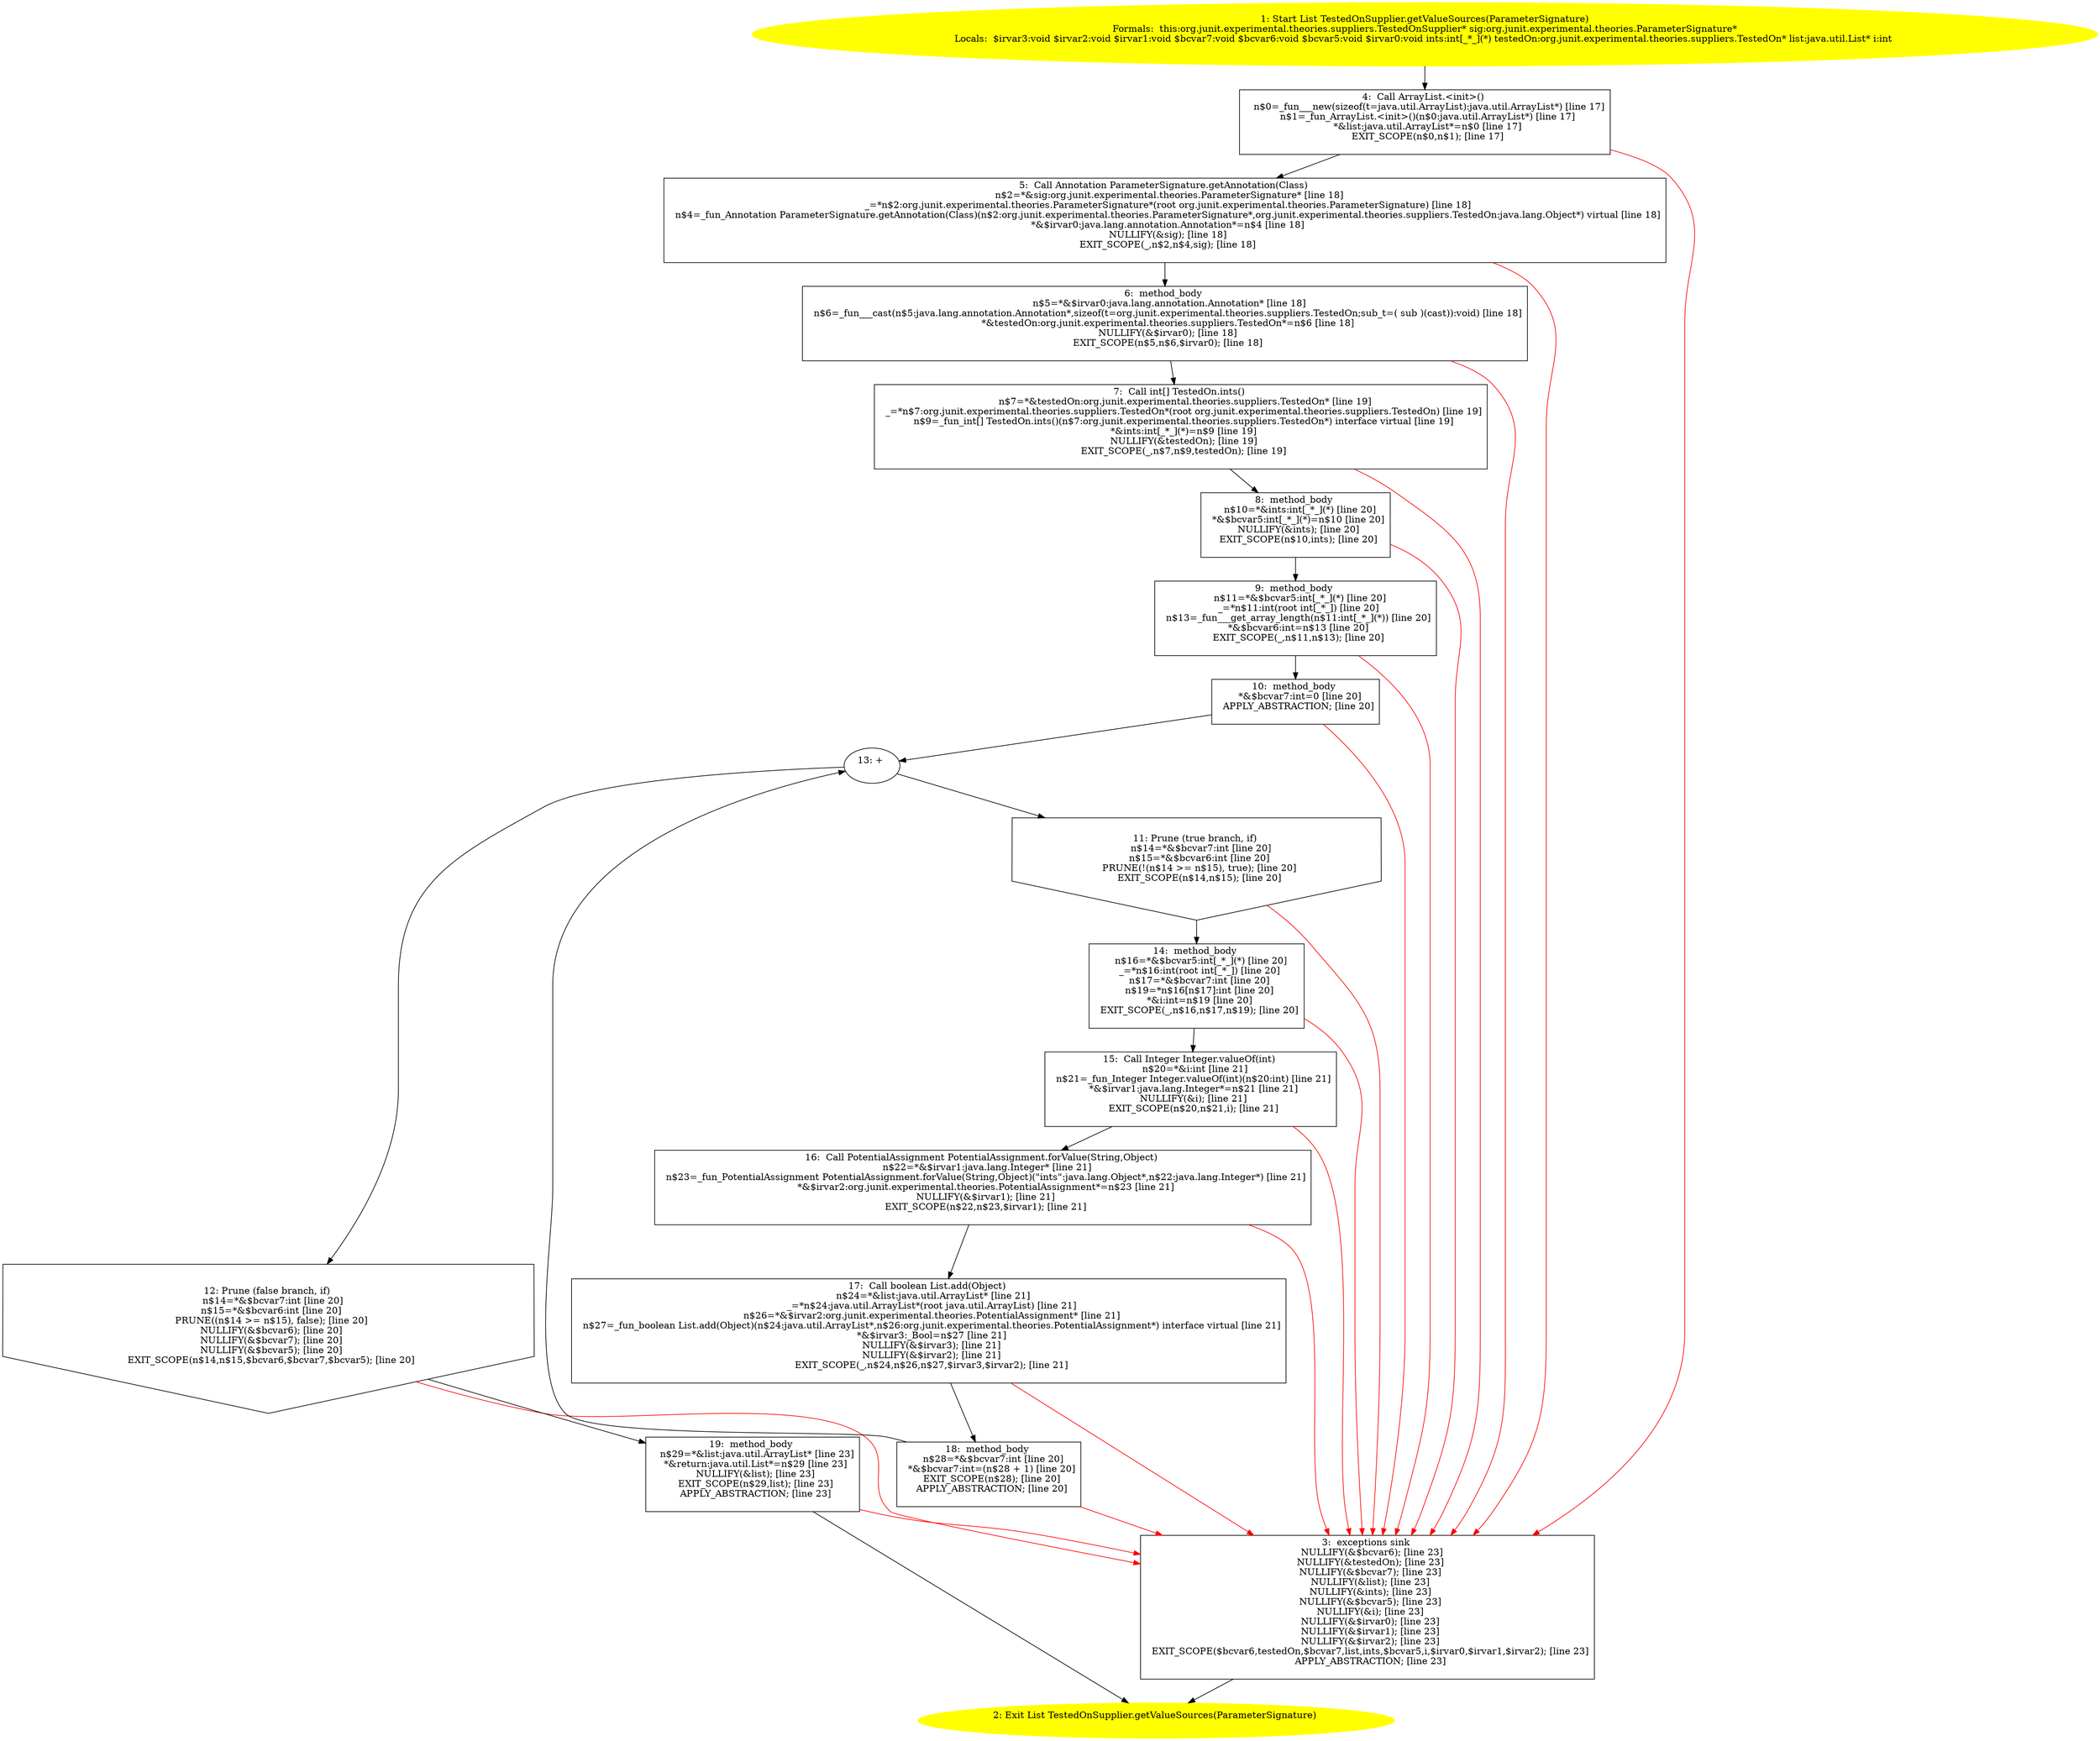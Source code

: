 /* @generated */
digraph cfg {
"org.junit.experimental.theories.suppliers.TestedOnSupplier.getValueSources(org.junit.experimental.th.7bdbd77b5cd71e5a876cd4b50c44521a_1" [label="1: Start List TestedOnSupplier.getValueSources(ParameterSignature)\nFormals:  this:org.junit.experimental.theories.suppliers.TestedOnSupplier* sig:org.junit.experimental.theories.ParameterSignature*\nLocals:  $irvar3:void $irvar2:void $irvar1:void $bcvar7:void $bcvar6:void $bcvar5:void $irvar0:void ints:int[_*_](*) testedOn:org.junit.experimental.theories.suppliers.TestedOn* list:java.util.List* i:int \n  " color=yellow style=filled]
	

	 "org.junit.experimental.theories.suppliers.TestedOnSupplier.getValueSources(org.junit.experimental.th.7bdbd77b5cd71e5a876cd4b50c44521a_1" -> "org.junit.experimental.theories.suppliers.TestedOnSupplier.getValueSources(org.junit.experimental.th.7bdbd77b5cd71e5a876cd4b50c44521a_4" ;
"org.junit.experimental.theories.suppliers.TestedOnSupplier.getValueSources(org.junit.experimental.th.7bdbd77b5cd71e5a876cd4b50c44521a_2" [label="2: Exit List TestedOnSupplier.getValueSources(ParameterSignature) \n  " color=yellow style=filled]
	

"org.junit.experimental.theories.suppliers.TestedOnSupplier.getValueSources(org.junit.experimental.th.7bdbd77b5cd71e5a876cd4b50c44521a_3" [label="3:  exceptions sink \n   NULLIFY(&$bcvar6); [line 23]\n  NULLIFY(&testedOn); [line 23]\n  NULLIFY(&$bcvar7); [line 23]\n  NULLIFY(&list); [line 23]\n  NULLIFY(&ints); [line 23]\n  NULLIFY(&$bcvar5); [line 23]\n  NULLIFY(&i); [line 23]\n  NULLIFY(&$irvar0); [line 23]\n  NULLIFY(&$irvar1); [line 23]\n  NULLIFY(&$irvar2); [line 23]\n  EXIT_SCOPE($bcvar6,testedOn,$bcvar7,list,ints,$bcvar5,i,$irvar0,$irvar1,$irvar2); [line 23]\n  APPLY_ABSTRACTION; [line 23]\n " shape="box"]
	

	 "org.junit.experimental.theories.suppliers.TestedOnSupplier.getValueSources(org.junit.experimental.th.7bdbd77b5cd71e5a876cd4b50c44521a_3" -> "org.junit.experimental.theories.suppliers.TestedOnSupplier.getValueSources(org.junit.experimental.th.7bdbd77b5cd71e5a876cd4b50c44521a_2" ;
"org.junit.experimental.theories.suppliers.TestedOnSupplier.getValueSources(org.junit.experimental.th.7bdbd77b5cd71e5a876cd4b50c44521a_4" [label="4:  Call ArrayList.<init>() \n   n$0=_fun___new(sizeof(t=java.util.ArrayList):java.util.ArrayList*) [line 17]\n  n$1=_fun_ArrayList.<init>()(n$0:java.util.ArrayList*) [line 17]\n  *&list:java.util.ArrayList*=n$0 [line 17]\n  EXIT_SCOPE(n$0,n$1); [line 17]\n " shape="box"]
	

	 "org.junit.experimental.theories.suppliers.TestedOnSupplier.getValueSources(org.junit.experimental.th.7bdbd77b5cd71e5a876cd4b50c44521a_4" -> "org.junit.experimental.theories.suppliers.TestedOnSupplier.getValueSources(org.junit.experimental.th.7bdbd77b5cd71e5a876cd4b50c44521a_5" ;
	 "org.junit.experimental.theories.suppliers.TestedOnSupplier.getValueSources(org.junit.experimental.th.7bdbd77b5cd71e5a876cd4b50c44521a_4" -> "org.junit.experimental.theories.suppliers.TestedOnSupplier.getValueSources(org.junit.experimental.th.7bdbd77b5cd71e5a876cd4b50c44521a_3" [color="red" ];
"org.junit.experimental.theories.suppliers.TestedOnSupplier.getValueSources(org.junit.experimental.th.7bdbd77b5cd71e5a876cd4b50c44521a_5" [label="5:  Call Annotation ParameterSignature.getAnnotation(Class) \n   n$2=*&sig:org.junit.experimental.theories.ParameterSignature* [line 18]\n  _=*n$2:org.junit.experimental.theories.ParameterSignature*(root org.junit.experimental.theories.ParameterSignature) [line 18]\n  n$4=_fun_Annotation ParameterSignature.getAnnotation(Class)(n$2:org.junit.experimental.theories.ParameterSignature*,org.junit.experimental.theories.suppliers.TestedOn:java.lang.Object*) virtual [line 18]\n  *&$irvar0:java.lang.annotation.Annotation*=n$4 [line 18]\n  NULLIFY(&sig); [line 18]\n  EXIT_SCOPE(_,n$2,n$4,sig); [line 18]\n " shape="box"]
	

	 "org.junit.experimental.theories.suppliers.TestedOnSupplier.getValueSources(org.junit.experimental.th.7bdbd77b5cd71e5a876cd4b50c44521a_5" -> "org.junit.experimental.theories.suppliers.TestedOnSupplier.getValueSources(org.junit.experimental.th.7bdbd77b5cd71e5a876cd4b50c44521a_6" ;
	 "org.junit.experimental.theories.suppliers.TestedOnSupplier.getValueSources(org.junit.experimental.th.7bdbd77b5cd71e5a876cd4b50c44521a_5" -> "org.junit.experimental.theories.suppliers.TestedOnSupplier.getValueSources(org.junit.experimental.th.7bdbd77b5cd71e5a876cd4b50c44521a_3" [color="red" ];
"org.junit.experimental.theories.suppliers.TestedOnSupplier.getValueSources(org.junit.experimental.th.7bdbd77b5cd71e5a876cd4b50c44521a_6" [label="6:  method_body \n   n$5=*&$irvar0:java.lang.annotation.Annotation* [line 18]\n  n$6=_fun___cast(n$5:java.lang.annotation.Annotation*,sizeof(t=org.junit.experimental.theories.suppliers.TestedOn;sub_t=( sub )(cast)):void) [line 18]\n  *&testedOn:org.junit.experimental.theories.suppliers.TestedOn*=n$6 [line 18]\n  NULLIFY(&$irvar0); [line 18]\n  EXIT_SCOPE(n$5,n$6,$irvar0); [line 18]\n " shape="box"]
	

	 "org.junit.experimental.theories.suppliers.TestedOnSupplier.getValueSources(org.junit.experimental.th.7bdbd77b5cd71e5a876cd4b50c44521a_6" -> "org.junit.experimental.theories.suppliers.TestedOnSupplier.getValueSources(org.junit.experimental.th.7bdbd77b5cd71e5a876cd4b50c44521a_7" ;
	 "org.junit.experimental.theories.suppliers.TestedOnSupplier.getValueSources(org.junit.experimental.th.7bdbd77b5cd71e5a876cd4b50c44521a_6" -> "org.junit.experimental.theories.suppliers.TestedOnSupplier.getValueSources(org.junit.experimental.th.7bdbd77b5cd71e5a876cd4b50c44521a_3" [color="red" ];
"org.junit.experimental.theories.suppliers.TestedOnSupplier.getValueSources(org.junit.experimental.th.7bdbd77b5cd71e5a876cd4b50c44521a_7" [label="7:  Call int[] TestedOn.ints() \n   n$7=*&testedOn:org.junit.experimental.theories.suppliers.TestedOn* [line 19]\n  _=*n$7:org.junit.experimental.theories.suppliers.TestedOn*(root org.junit.experimental.theories.suppliers.TestedOn) [line 19]\n  n$9=_fun_int[] TestedOn.ints()(n$7:org.junit.experimental.theories.suppliers.TestedOn*) interface virtual [line 19]\n  *&ints:int[_*_](*)=n$9 [line 19]\n  NULLIFY(&testedOn); [line 19]\n  EXIT_SCOPE(_,n$7,n$9,testedOn); [line 19]\n " shape="box"]
	

	 "org.junit.experimental.theories.suppliers.TestedOnSupplier.getValueSources(org.junit.experimental.th.7bdbd77b5cd71e5a876cd4b50c44521a_7" -> "org.junit.experimental.theories.suppliers.TestedOnSupplier.getValueSources(org.junit.experimental.th.7bdbd77b5cd71e5a876cd4b50c44521a_8" ;
	 "org.junit.experimental.theories.suppliers.TestedOnSupplier.getValueSources(org.junit.experimental.th.7bdbd77b5cd71e5a876cd4b50c44521a_7" -> "org.junit.experimental.theories.suppliers.TestedOnSupplier.getValueSources(org.junit.experimental.th.7bdbd77b5cd71e5a876cd4b50c44521a_3" [color="red" ];
"org.junit.experimental.theories.suppliers.TestedOnSupplier.getValueSources(org.junit.experimental.th.7bdbd77b5cd71e5a876cd4b50c44521a_8" [label="8:  method_body \n   n$10=*&ints:int[_*_](*) [line 20]\n  *&$bcvar5:int[_*_](*)=n$10 [line 20]\n  NULLIFY(&ints); [line 20]\n  EXIT_SCOPE(n$10,ints); [line 20]\n " shape="box"]
	

	 "org.junit.experimental.theories.suppliers.TestedOnSupplier.getValueSources(org.junit.experimental.th.7bdbd77b5cd71e5a876cd4b50c44521a_8" -> "org.junit.experimental.theories.suppliers.TestedOnSupplier.getValueSources(org.junit.experimental.th.7bdbd77b5cd71e5a876cd4b50c44521a_9" ;
	 "org.junit.experimental.theories.suppliers.TestedOnSupplier.getValueSources(org.junit.experimental.th.7bdbd77b5cd71e5a876cd4b50c44521a_8" -> "org.junit.experimental.theories.suppliers.TestedOnSupplier.getValueSources(org.junit.experimental.th.7bdbd77b5cd71e5a876cd4b50c44521a_3" [color="red" ];
"org.junit.experimental.theories.suppliers.TestedOnSupplier.getValueSources(org.junit.experimental.th.7bdbd77b5cd71e5a876cd4b50c44521a_9" [label="9:  method_body \n   n$11=*&$bcvar5:int[_*_](*) [line 20]\n  _=*n$11:int(root int[_*_]) [line 20]\n  n$13=_fun___get_array_length(n$11:int[_*_](*)) [line 20]\n  *&$bcvar6:int=n$13 [line 20]\n  EXIT_SCOPE(_,n$11,n$13); [line 20]\n " shape="box"]
	

	 "org.junit.experimental.theories.suppliers.TestedOnSupplier.getValueSources(org.junit.experimental.th.7bdbd77b5cd71e5a876cd4b50c44521a_9" -> "org.junit.experimental.theories.suppliers.TestedOnSupplier.getValueSources(org.junit.experimental.th.7bdbd77b5cd71e5a876cd4b50c44521a_10" ;
	 "org.junit.experimental.theories.suppliers.TestedOnSupplier.getValueSources(org.junit.experimental.th.7bdbd77b5cd71e5a876cd4b50c44521a_9" -> "org.junit.experimental.theories.suppliers.TestedOnSupplier.getValueSources(org.junit.experimental.th.7bdbd77b5cd71e5a876cd4b50c44521a_3" [color="red" ];
"org.junit.experimental.theories.suppliers.TestedOnSupplier.getValueSources(org.junit.experimental.th.7bdbd77b5cd71e5a876cd4b50c44521a_10" [label="10:  method_body \n   *&$bcvar7:int=0 [line 20]\n  APPLY_ABSTRACTION; [line 20]\n " shape="box"]
	

	 "org.junit.experimental.theories.suppliers.TestedOnSupplier.getValueSources(org.junit.experimental.th.7bdbd77b5cd71e5a876cd4b50c44521a_10" -> "org.junit.experimental.theories.suppliers.TestedOnSupplier.getValueSources(org.junit.experimental.th.7bdbd77b5cd71e5a876cd4b50c44521a_13" ;
	 "org.junit.experimental.theories.suppliers.TestedOnSupplier.getValueSources(org.junit.experimental.th.7bdbd77b5cd71e5a876cd4b50c44521a_10" -> "org.junit.experimental.theories.suppliers.TestedOnSupplier.getValueSources(org.junit.experimental.th.7bdbd77b5cd71e5a876cd4b50c44521a_3" [color="red" ];
"org.junit.experimental.theories.suppliers.TestedOnSupplier.getValueSources(org.junit.experimental.th.7bdbd77b5cd71e5a876cd4b50c44521a_11" [label="11: Prune (true branch, if) \n   n$14=*&$bcvar7:int [line 20]\n  n$15=*&$bcvar6:int [line 20]\n  PRUNE(!(n$14 >= n$15), true); [line 20]\n  EXIT_SCOPE(n$14,n$15); [line 20]\n " shape="invhouse"]
	

	 "org.junit.experimental.theories.suppliers.TestedOnSupplier.getValueSources(org.junit.experimental.th.7bdbd77b5cd71e5a876cd4b50c44521a_11" -> "org.junit.experimental.theories.suppliers.TestedOnSupplier.getValueSources(org.junit.experimental.th.7bdbd77b5cd71e5a876cd4b50c44521a_14" ;
	 "org.junit.experimental.theories.suppliers.TestedOnSupplier.getValueSources(org.junit.experimental.th.7bdbd77b5cd71e5a876cd4b50c44521a_11" -> "org.junit.experimental.theories.suppliers.TestedOnSupplier.getValueSources(org.junit.experimental.th.7bdbd77b5cd71e5a876cd4b50c44521a_3" [color="red" ];
"org.junit.experimental.theories.suppliers.TestedOnSupplier.getValueSources(org.junit.experimental.th.7bdbd77b5cd71e5a876cd4b50c44521a_12" [label="12: Prune (false branch, if) \n   n$14=*&$bcvar7:int [line 20]\n  n$15=*&$bcvar6:int [line 20]\n  PRUNE((n$14 >= n$15), false); [line 20]\n  NULLIFY(&$bcvar6); [line 20]\n  NULLIFY(&$bcvar7); [line 20]\n  NULLIFY(&$bcvar5); [line 20]\n  EXIT_SCOPE(n$14,n$15,$bcvar6,$bcvar7,$bcvar5); [line 20]\n " shape="invhouse"]
	

	 "org.junit.experimental.theories.suppliers.TestedOnSupplier.getValueSources(org.junit.experimental.th.7bdbd77b5cd71e5a876cd4b50c44521a_12" -> "org.junit.experimental.theories.suppliers.TestedOnSupplier.getValueSources(org.junit.experimental.th.7bdbd77b5cd71e5a876cd4b50c44521a_19" ;
	 "org.junit.experimental.theories.suppliers.TestedOnSupplier.getValueSources(org.junit.experimental.th.7bdbd77b5cd71e5a876cd4b50c44521a_12" -> "org.junit.experimental.theories.suppliers.TestedOnSupplier.getValueSources(org.junit.experimental.th.7bdbd77b5cd71e5a876cd4b50c44521a_3" [color="red" ];
"org.junit.experimental.theories.suppliers.TestedOnSupplier.getValueSources(org.junit.experimental.th.7bdbd77b5cd71e5a876cd4b50c44521a_13" [label="13: + \n  " ]
	

	 "org.junit.experimental.theories.suppliers.TestedOnSupplier.getValueSources(org.junit.experimental.th.7bdbd77b5cd71e5a876cd4b50c44521a_13" -> "org.junit.experimental.theories.suppliers.TestedOnSupplier.getValueSources(org.junit.experimental.th.7bdbd77b5cd71e5a876cd4b50c44521a_11" ;
	 "org.junit.experimental.theories.suppliers.TestedOnSupplier.getValueSources(org.junit.experimental.th.7bdbd77b5cd71e5a876cd4b50c44521a_13" -> "org.junit.experimental.theories.suppliers.TestedOnSupplier.getValueSources(org.junit.experimental.th.7bdbd77b5cd71e5a876cd4b50c44521a_12" ;
"org.junit.experimental.theories.suppliers.TestedOnSupplier.getValueSources(org.junit.experimental.th.7bdbd77b5cd71e5a876cd4b50c44521a_14" [label="14:  method_body \n   n$16=*&$bcvar5:int[_*_](*) [line 20]\n  _=*n$16:int(root int[_*_]) [line 20]\n  n$17=*&$bcvar7:int [line 20]\n  n$19=*n$16[n$17]:int [line 20]\n  *&i:int=n$19 [line 20]\n  EXIT_SCOPE(_,n$16,n$17,n$19); [line 20]\n " shape="box"]
	

	 "org.junit.experimental.theories.suppliers.TestedOnSupplier.getValueSources(org.junit.experimental.th.7bdbd77b5cd71e5a876cd4b50c44521a_14" -> "org.junit.experimental.theories.suppliers.TestedOnSupplier.getValueSources(org.junit.experimental.th.7bdbd77b5cd71e5a876cd4b50c44521a_15" ;
	 "org.junit.experimental.theories.suppliers.TestedOnSupplier.getValueSources(org.junit.experimental.th.7bdbd77b5cd71e5a876cd4b50c44521a_14" -> "org.junit.experimental.theories.suppliers.TestedOnSupplier.getValueSources(org.junit.experimental.th.7bdbd77b5cd71e5a876cd4b50c44521a_3" [color="red" ];
"org.junit.experimental.theories.suppliers.TestedOnSupplier.getValueSources(org.junit.experimental.th.7bdbd77b5cd71e5a876cd4b50c44521a_15" [label="15:  Call Integer Integer.valueOf(int) \n   n$20=*&i:int [line 21]\n  n$21=_fun_Integer Integer.valueOf(int)(n$20:int) [line 21]\n  *&$irvar1:java.lang.Integer*=n$21 [line 21]\n  NULLIFY(&i); [line 21]\n  EXIT_SCOPE(n$20,n$21,i); [line 21]\n " shape="box"]
	

	 "org.junit.experimental.theories.suppliers.TestedOnSupplier.getValueSources(org.junit.experimental.th.7bdbd77b5cd71e5a876cd4b50c44521a_15" -> "org.junit.experimental.theories.suppliers.TestedOnSupplier.getValueSources(org.junit.experimental.th.7bdbd77b5cd71e5a876cd4b50c44521a_16" ;
	 "org.junit.experimental.theories.suppliers.TestedOnSupplier.getValueSources(org.junit.experimental.th.7bdbd77b5cd71e5a876cd4b50c44521a_15" -> "org.junit.experimental.theories.suppliers.TestedOnSupplier.getValueSources(org.junit.experimental.th.7bdbd77b5cd71e5a876cd4b50c44521a_3" [color="red" ];
"org.junit.experimental.theories.suppliers.TestedOnSupplier.getValueSources(org.junit.experimental.th.7bdbd77b5cd71e5a876cd4b50c44521a_16" [label="16:  Call PotentialAssignment PotentialAssignment.forValue(String,Object) \n   n$22=*&$irvar1:java.lang.Integer* [line 21]\n  n$23=_fun_PotentialAssignment PotentialAssignment.forValue(String,Object)(\"ints\":java.lang.Object*,n$22:java.lang.Integer*) [line 21]\n  *&$irvar2:org.junit.experimental.theories.PotentialAssignment*=n$23 [line 21]\n  NULLIFY(&$irvar1); [line 21]\n  EXIT_SCOPE(n$22,n$23,$irvar1); [line 21]\n " shape="box"]
	

	 "org.junit.experimental.theories.suppliers.TestedOnSupplier.getValueSources(org.junit.experimental.th.7bdbd77b5cd71e5a876cd4b50c44521a_16" -> "org.junit.experimental.theories.suppliers.TestedOnSupplier.getValueSources(org.junit.experimental.th.7bdbd77b5cd71e5a876cd4b50c44521a_17" ;
	 "org.junit.experimental.theories.suppliers.TestedOnSupplier.getValueSources(org.junit.experimental.th.7bdbd77b5cd71e5a876cd4b50c44521a_16" -> "org.junit.experimental.theories.suppliers.TestedOnSupplier.getValueSources(org.junit.experimental.th.7bdbd77b5cd71e5a876cd4b50c44521a_3" [color="red" ];
"org.junit.experimental.theories.suppliers.TestedOnSupplier.getValueSources(org.junit.experimental.th.7bdbd77b5cd71e5a876cd4b50c44521a_17" [label="17:  Call boolean List.add(Object) \n   n$24=*&list:java.util.ArrayList* [line 21]\n  _=*n$24:java.util.ArrayList*(root java.util.ArrayList) [line 21]\n  n$26=*&$irvar2:org.junit.experimental.theories.PotentialAssignment* [line 21]\n  n$27=_fun_boolean List.add(Object)(n$24:java.util.ArrayList*,n$26:org.junit.experimental.theories.PotentialAssignment*) interface virtual [line 21]\n  *&$irvar3:_Bool=n$27 [line 21]\n  NULLIFY(&$irvar3); [line 21]\n  NULLIFY(&$irvar2); [line 21]\n  EXIT_SCOPE(_,n$24,n$26,n$27,$irvar3,$irvar2); [line 21]\n " shape="box"]
	

	 "org.junit.experimental.theories.suppliers.TestedOnSupplier.getValueSources(org.junit.experimental.th.7bdbd77b5cd71e5a876cd4b50c44521a_17" -> "org.junit.experimental.theories.suppliers.TestedOnSupplier.getValueSources(org.junit.experimental.th.7bdbd77b5cd71e5a876cd4b50c44521a_18" ;
	 "org.junit.experimental.theories.suppliers.TestedOnSupplier.getValueSources(org.junit.experimental.th.7bdbd77b5cd71e5a876cd4b50c44521a_17" -> "org.junit.experimental.theories.suppliers.TestedOnSupplier.getValueSources(org.junit.experimental.th.7bdbd77b5cd71e5a876cd4b50c44521a_3" [color="red" ];
"org.junit.experimental.theories.suppliers.TestedOnSupplier.getValueSources(org.junit.experimental.th.7bdbd77b5cd71e5a876cd4b50c44521a_18" [label="18:  method_body \n   n$28=*&$bcvar7:int [line 20]\n  *&$bcvar7:int=(n$28 + 1) [line 20]\n  EXIT_SCOPE(n$28); [line 20]\n  APPLY_ABSTRACTION; [line 20]\n " shape="box"]
	

	 "org.junit.experimental.theories.suppliers.TestedOnSupplier.getValueSources(org.junit.experimental.th.7bdbd77b5cd71e5a876cd4b50c44521a_18" -> "org.junit.experimental.theories.suppliers.TestedOnSupplier.getValueSources(org.junit.experimental.th.7bdbd77b5cd71e5a876cd4b50c44521a_13" ;
	 "org.junit.experimental.theories.suppliers.TestedOnSupplier.getValueSources(org.junit.experimental.th.7bdbd77b5cd71e5a876cd4b50c44521a_18" -> "org.junit.experimental.theories.suppliers.TestedOnSupplier.getValueSources(org.junit.experimental.th.7bdbd77b5cd71e5a876cd4b50c44521a_3" [color="red" ];
"org.junit.experimental.theories.suppliers.TestedOnSupplier.getValueSources(org.junit.experimental.th.7bdbd77b5cd71e5a876cd4b50c44521a_19" [label="19:  method_body \n   n$29=*&list:java.util.ArrayList* [line 23]\n  *&return:java.util.List*=n$29 [line 23]\n  NULLIFY(&list); [line 23]\n  EXIT_SCOPE(n$29,list); [line 23]\n  APPLY_ABSTRACTION; [line 23]\n " shape="box"]
	

	 "org.junit.experimental.theories.suppliers.TestedOnSupplier.getValueSources(org.junit.experimental.th.7bdbd77b5cd71e5a876cd4b50c44521a_19" -> "org.junit.experimental.theories.suppliers.TestedOnSupplier.getValueSources(org.junit.experimental.th.7bdbd77b5cd71e5a876cd4b50c44521a_2" ;
	 "org.junit.experimental.theories.suppliers.TestedOnSupplier.getValueSources(org.junit.experimental.th.7bdbd77b5cd71e5a876cd4b50c44521a_19" -> "org.junit.experimental.theories.suppliers.TestedOnSupplier.getValueSources(org.junit.experimental.th.7bdbd77b5cd71e5a876cd4b50c44521a_3" [color="red" ];
}
